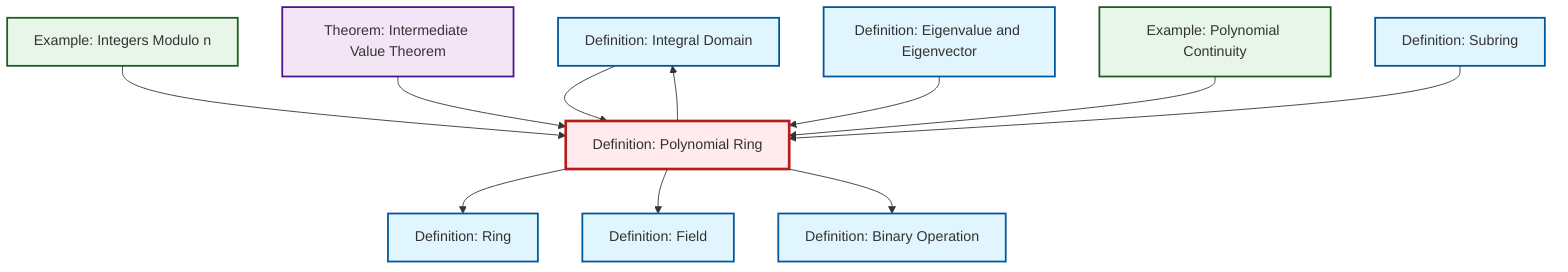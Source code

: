 graph TD
    classDef definition fill:#e1f5fe,stroke:#01579b,stroke-width:2px
    classDef theorem fill:#f3e5f5,stroke:#4a148c,stroke-width:2px
    classDef axiom fill:#fff3e0,stroke:#e65100,stroke-width:2px
    classDef example fill:#e8f5e9,stroke:#1b5e20,stroke-width:2px
    classDef current fill:#ffebee,stroke:#b71c1c,stroke-width:3px
    def-field["Definition: Field"]:::definition
    def-ring["Definition: Ring"]:::definition
    def-integral-domain["Definition: Integral Domain"]:::definition
    def-binary-operation["Definition: Binary Operation"]:::definition
    ex-polynomial-continuity["Example: Polynomial Continuity"]:::example
    thm-intermediate-value["Theorem: Intermediate Value Theorem"]:::theorem
    def-subring["Definition: Subring"]:::definition
    ex-quotient-integers-mod-n["Example: Integers Modulo n"]:::example
    def-polynomial-ring["Definition: Polynomial Ring"]:::definition
    def-eigenvalue-eigenvector["Definition: Eigenvalue and Eigenvector"]:::definition
    def-integral-domain --> def-polynomial-ring
    def-polynomial-ring --> def-ring
    ex-quotient-integers-mod-n --> def-polynomial-ring
    thm-intermediate-value --> def-polynomial-ring
    def-polynomial-ring --> def-field
    def-polynomial-ring --> def-integral-domain
    def-eigenvalue-eigenvector --> def-polynomial-ring
    ex-polynomial-continuity --> def-polynomial-ring
    def-polynomial-ring --> def-binary-operation
    def-subring --> def-polynomial-ring
    class def-polynomial-ring current
